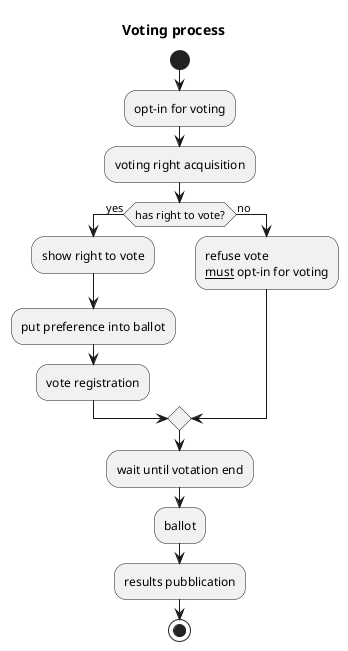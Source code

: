 @startuml Voting process
title Voting process
start
:opt-in for voting;
:voting right acquisition;
if (has right to vote?) then (yes)
    :show right to vote;
    :put preference into ballot;
    :vote registration;
else (no)
    :refuse vote
    __must__ opt-in for voting;
endif
:wait until votation end;
:ballot;
:results pubblication;
stop
@enduml